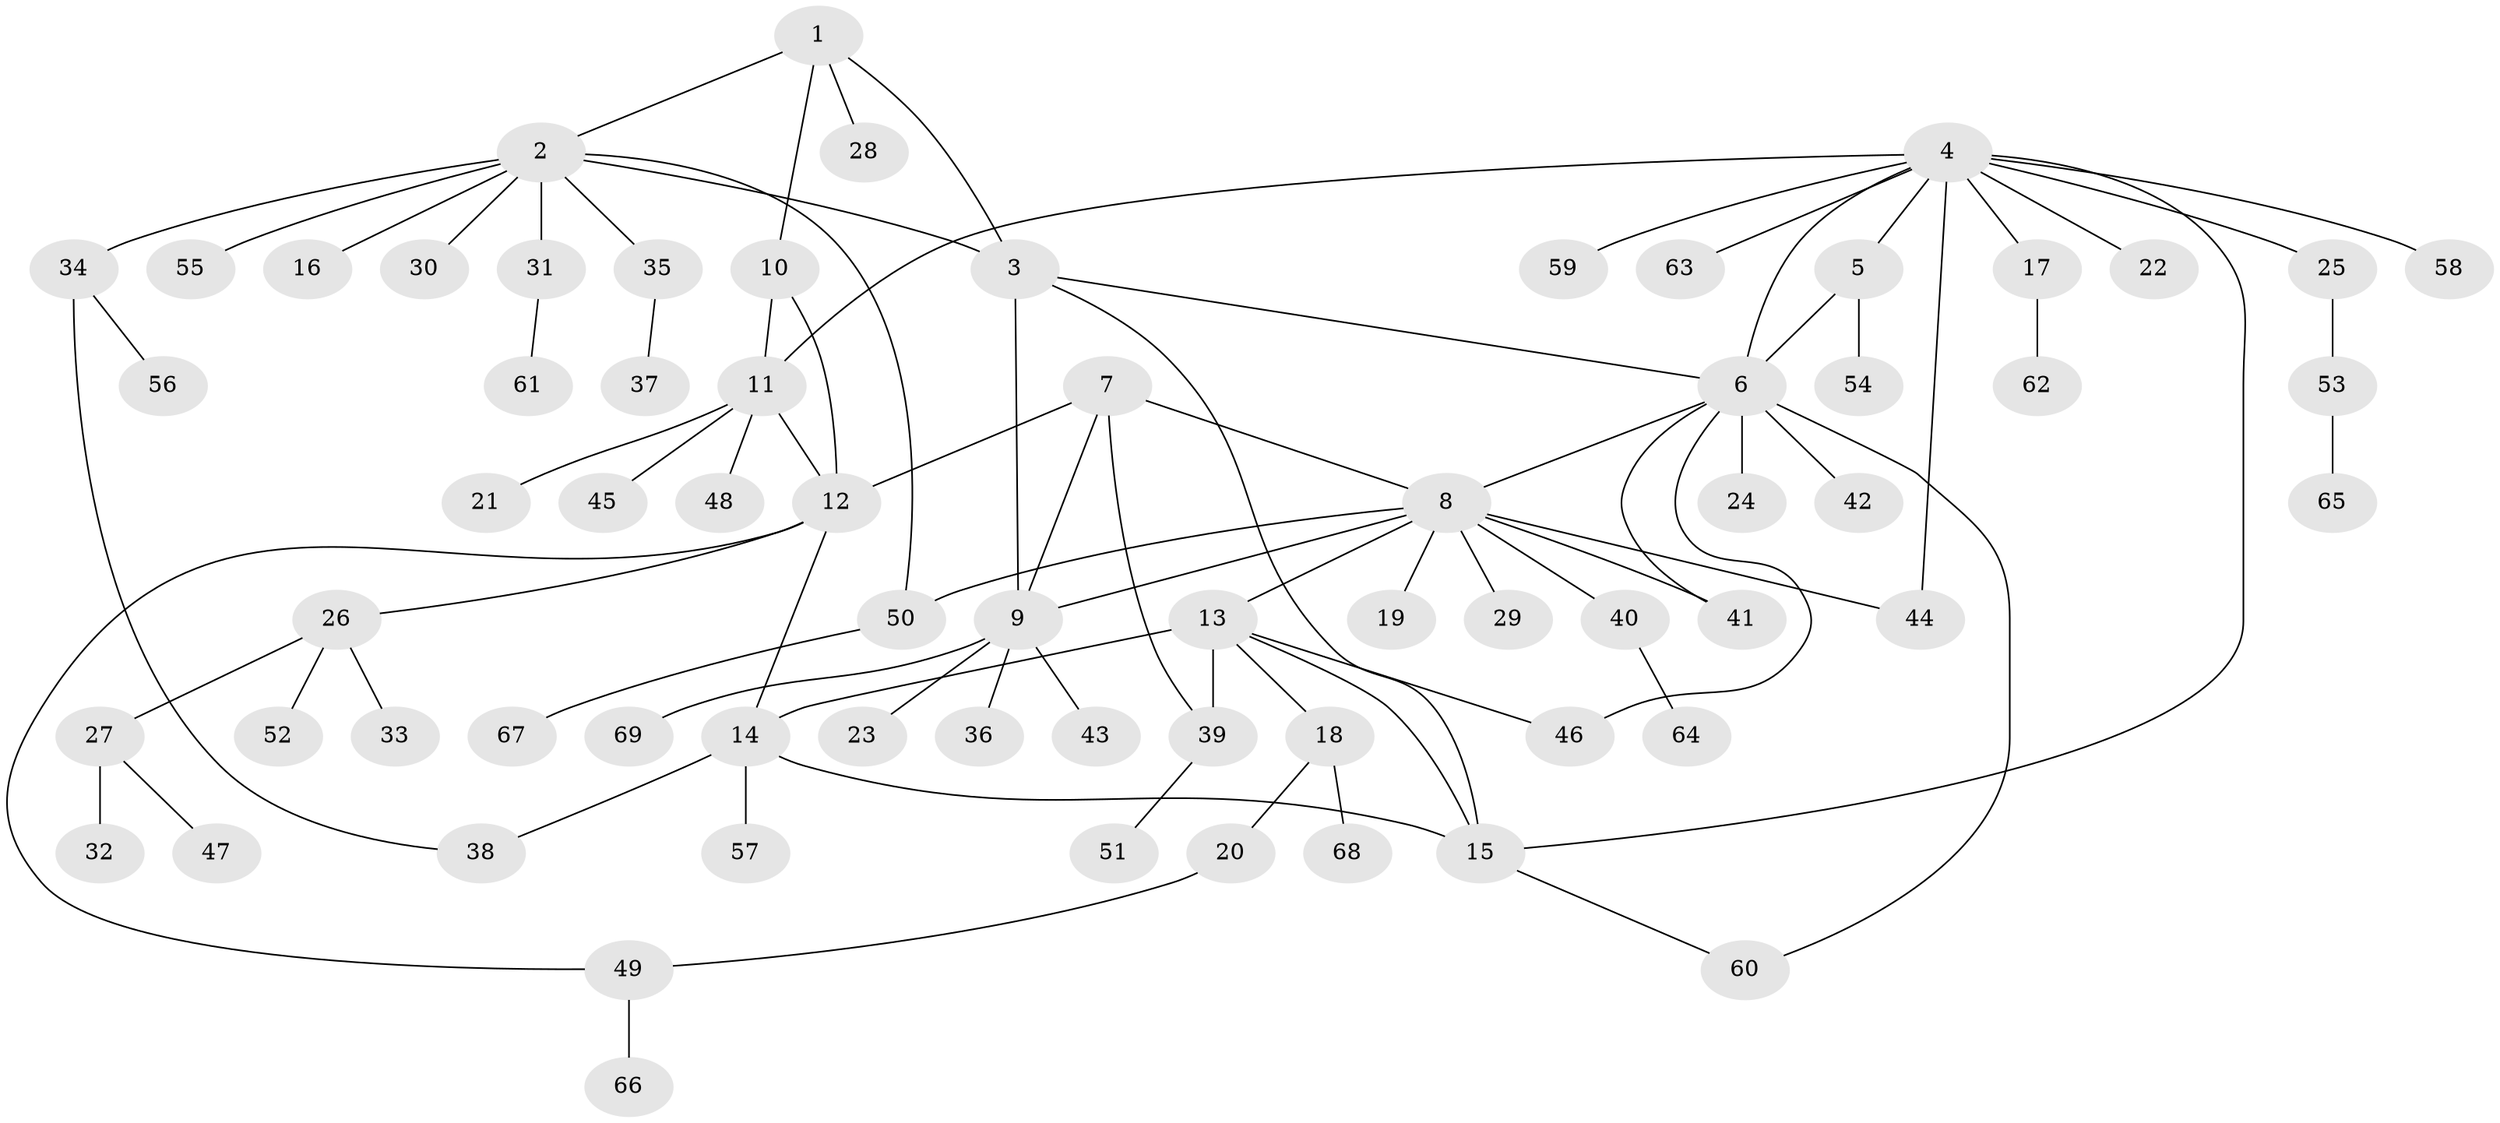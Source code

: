 // coarse degree distribution, {10: 0.02, 4: 0.06, 16: 0.02, 1: 0.58, 8: 0.02, 9: 0.02, 6: 0.02, 7: 0.02, 5: 0.02, 2: 0.18, 3: 0.04}
// Generated by graph-tools (version 1.1) at 2025/24/03/03/25 07:24:11]
// undirected, 69 vertices, 87 edges
graph export_dot {
graph [start="1"]
  node [color=gray90,style=filled];
  1;
  2;
  3;
  4;
  5;
  6;
  7;
  8;
  9;
  10;
  11;
  12;
  13;
  14;
  15;
  16;
  17;
  18;
  19;
  20;
  21;
  22;
  23;
  24;
  25;
  26;
  27;
  28;
  29;
  30;
  31;
  32;
  33;
  34;
  35;
  36;
  37;
  38;
  39;
  40;
  41;
  42;
  43;
  44;
  45;
  46;
  47;
  48;
  49;
  50;
  51;
  52;
  53;
  54;
  55;
  56;
  57;
  58;
  59;
  60;
  61;
  62;
  63;
  64;
  65;
  66;
  67;
  68;
  69;
  1 -- 2;
  1 -- 3;
  1 -- 10;
  1 -- 28;
  2 -- 3;
  2 -- 16;
  2 -- 30;
  2 -- 31;
  2 -- 34;
  2 -- 35;
  2 -- 50;
  2 -- 55;
  3 -- 6;
  3 -- 9;
  3 -- 15;
  4 -- 5;
  4 -- 6;
  4 -- 11;
  4 -- 15;
  4 -- 17;
  4 -- 22;
  4 -- 25;
  4 -- 44;
  4 -- 58;
  4 -- 59;
  4 -- 63;
  5 -- 6;
  5 -- 54;
  6 -- 8;
  6 -- 24;
  6 -- 41;
  6 -- 42;
  6 -- 46;
  6 -- 60;
  7 -- 8;
  7 -- 9;
  7 -- 12;
  7 -- 39;
  8 -- 9;
  8 -- 13;
  8 -- 19;
  8 -- 29;
  8 -- 40;
  8 -- 41;
  8 -- 44;
  8 -- 50;
  9 -- 23;
  9 -- 36;
  9 -- 43;
  9 -- 69;
  10 -- 11;
  10 -- 12;
  11 -- 12;
  11 -- 21;
  11 -- 45;
  11 -- 48;
  12 -- 14;
  12 -- 26;
  12 -- 49;
  13 -- 14;
  13 -- 15;
  13 -- 18;
  13 -- 39;
  13 -- 46;
  14 -- 15;
  14 -- 38;
  14 -- 57;
  15 -- 60;
  17 -- 62;
  18 -- 20;
  18 -- 68;
  20 -- 49;
  25 -- 53;
  26 -- 27;
  26 -- 33;
  26 -- 52;
  27 -- 32;
  27 -- 47;
  31 -- 61;
  34 -- 38;
  34 -- 56;
  35 -- 37;
  39 -- 51;
  40 -- 64;
  49 -- 66;
  50 -- 67;
  53 -- 65;
}

